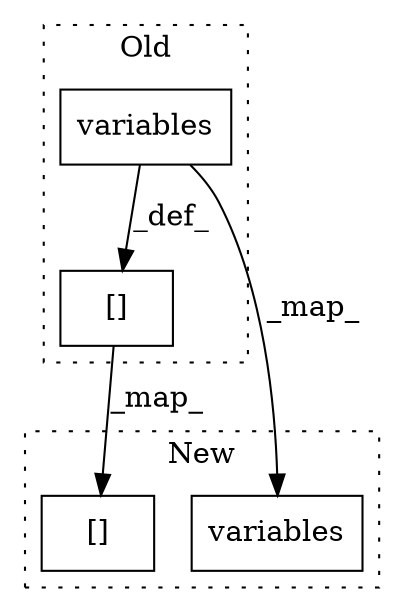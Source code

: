 digraph G {
subgraph cluster0 {
1 [label="variables" a="32" s="10151,10168" l="10,1" shape="box"];
3 [label="[]" a="2" s="10107,10126" l="12,1" shape="box"];
label = "Old";
style="dotted";
}
subgraph cluster1 {
2 [label="variables" a="32" s="10078,10095" l="10,1" shape="box"];
4 [label="[]" a="2" s="9987,10006" l="12,1" shape="box"];
label = "New";
style="dotted";
}
1 -> 2 [label="_map_"];
1 -> 3 [label="_def_"];
3 -> 4 [label="_map_"];
}